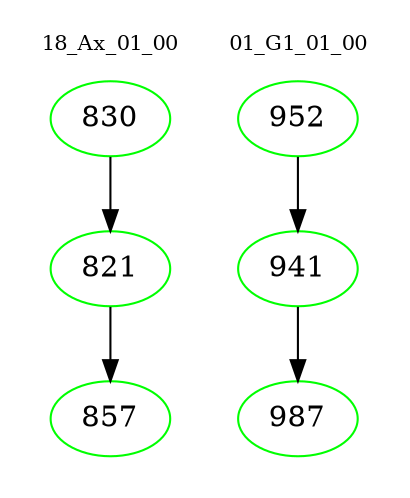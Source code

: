 digraph{
subgraph cluster_0 {
color = white
label = "18_Ax_01_00";
fontsize=10;
T0_830 [label="830", color="green"]
T0_830 -> T0_821 [color="black"]
T0_821 [label="821", color="green"]
T0_821 -> T0_857 [color="black"]
T0_857 [label="857", color="green"]
}
subgraph cluster_1 {
color = white
label = "01_G1_01_00";
fontsize=10;
T1_952 [label="952", color="green"]
T1_952 -> T1_941 [color="black"]
T1_941 [label="941", color="green"]
T1_941 -> T1_987 [color="black"]
T1_987 [label="987", color="green"]
}
}
